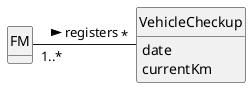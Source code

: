 @startuml
skinparam monochrome true
skinparam packageStyle rectangle
skinparam shadowing false

'left to right direction

skinparam classAttributeIconSize 0

hide circle
hide methods

class FM {

}

class VehicleCheckup {
    date
    currentKm

}

FM "1..*" - "*" VehicleCheckup : registers >
@enduml